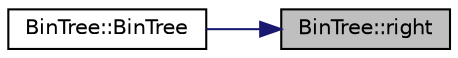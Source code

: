 digraph "BinTree::right"
{
 // INTERACTIVE_SVG=YES
 // LATEX_PDF_SIZE
  edge [fontname="Helvetica",fontsize="10",labelfontname="Helvetica",labelfontsize="10"];
  node [fontname="Helvetica",fontsize="10",shape=record];
  rankdir="RL";
  Node1 [label="BinTree::right",height=0.2,width=0.4,color="black", fillcolor="grey75", style="filled", fontcolor="black",tooltip=" "];
  Node1 -> Node2 [dir="back",color="midnightblue",fontsize="10",style="solid",fontname="Helvetica"];
  Node2 [label="BinTree::BinTree",height=0.2,width=0.4,color="black", fillcolor="white", style="filled",URL="$class_bin_tree.html#adb7eeff76d08130c943b36af215eb521",tooltip=" "];
}

